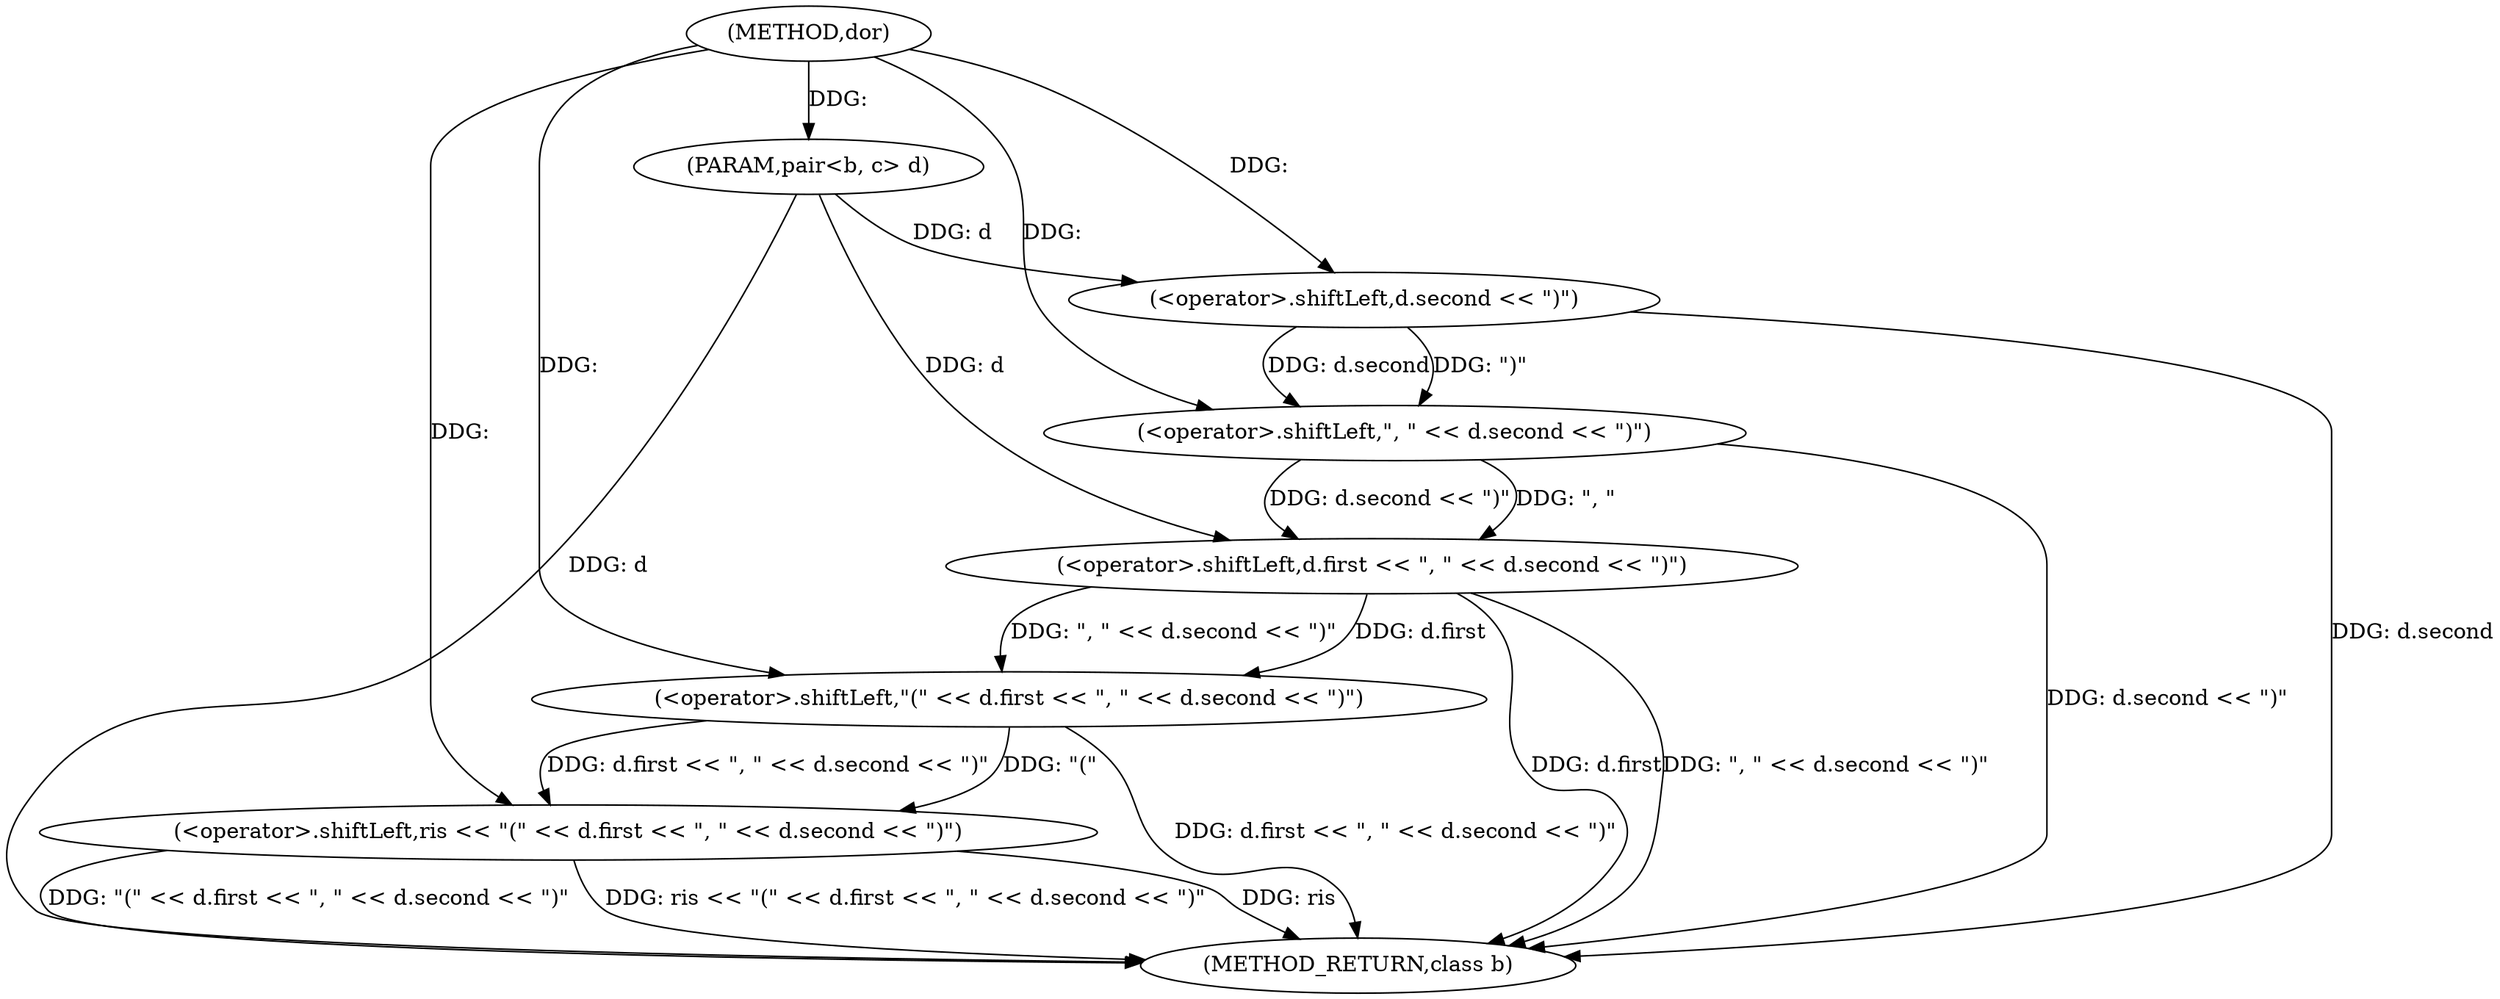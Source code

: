 digraph "dor" {  
"1000141" [label = "(METHOD,dor)" ]
"1000159" [label = "(METHOD_RETURN,class b)" ]
"1000142" [label = "(PARAM,pair<b, c> d)" ]
"1000144" [label = "(<operator>.shiftLeft,ris << \"(\" << d.first << \", \" << d.second << \")\")" ]
"1000146" [label = "(<operator>.shiftLeft,\"(\" << d.first << \", \" << d.second << \")\")" ]
"1000148" [label = "(<operator>.shiftLeft,d.first << \", \" << d.second << \")\")" ]
"1000152" [label = "(<operator>.shiftLeft,\", \" << d.second << \")\")" ]
"1000154" [label = "(<operator>.shiftLeft,d.second << \")\")" ]
  "1000142" -> "1000159"  [ label = "DDG: d"] 
  "1000148" -> "1000159"  [ label = "DDG: d.first"] 
  "1000154" -> "1000159"  [ label = "DDG: d.second"] 
  "1000152" -> "1000159"  [ label = "DDG: d.second << \")\""] 
  "1000148" -> "1000159"  [ label = "DDG: \", \" << d.second << \")\""] 
  "1000146" -> "1000159"  [ label = "DDG: d.first << \", \" << d.second << \")\""] 
  "1000144" -> "1000159"  [ label = "DDG: \"(\" << d.first << \", \" << d.second << \")\""] 
  "1000144" -> "1000159"  [ label = "DDG: ris << \"(\" << d.first << \", \" << d.second << \")\""] 
  "1000144" -> "1000159"  [ label = "DDG: ris"] 
  "1000141" -> "1000142"  [ label = "DDG: "] 
  "1000141" -> "1000144"  [ label = "DDG: "] 
  "1000146" -> "1000144"  [ label = "DDG: d.first << \", \" << d.second << \")\""] 
  "1000146" -> "1000144"  [ label = "DDG: \"(\""] 
  "1000141" -> "1000146"  [ label = "DDG: "] 
  "1000148" -> "1000146"  [ label = "DDG: \", \" << d.second << \")\""] 
  "1000148" -> "1000146"  [ label = "DDG: d.first"] 
  "1000142" -> "1000148"  [ label = "DDG: d"] 
  "1000152" -> "1000148"  [ label = "DDG: d.second << \")\""] 
  "1000152" -> "1000148"  [ label = "DDG: \", \""] 
  "1000141" -> "1000152"  [ label = "DDG: "] 
  "1000154" -> "1000152"  [ label = "DDG: d.second"] 
  "1000154" -> "1000152"  [ label = "DDG: \")\""] 
  "1000142" -> "1000154"  [ label = "DDG: d"] 
  "1000141" -> "1000154"  [ label = "DDG: "] 
}
